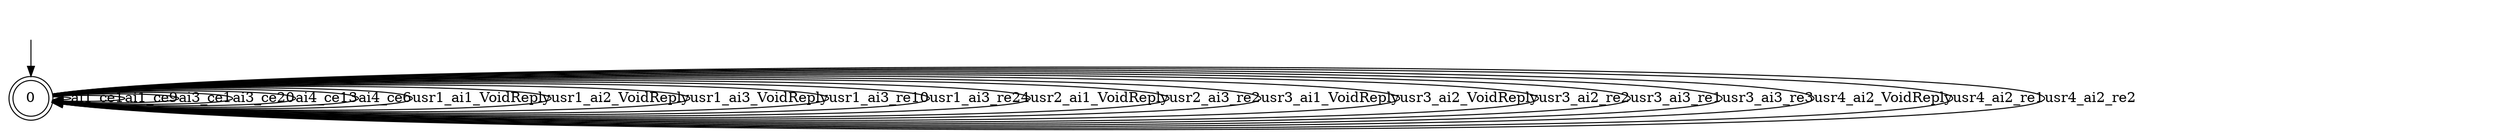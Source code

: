 digraph T {
0 [label="0", shape=doublecircle];
0 -> 0  [label="ai1_ce1"];
0 -> 0  [label="ai1_ce9"];
0 -> 0  [label="ai3_ce1"];
0 -> 0  [label="ai3_ce20"];
0 -> 0  [label="ai4_ce13"];
0 -> 0  [label="ai4_ce6"];
0 -> 0  [label="usr1_ai1_VoidReply"];
0 -> 0  [label="usr1_ai2_VoidReply"];
0 -> 0  [label="usr1_ai3_VoidReply"];
0 -> 0  [label="usr1_ai3_re10"];
0 -> 0  [label="usr1_ai3_re24"];
0 -> 0  [label="usr2_ai1_VoidReply"];
0 -> 0  [label="usr2_ai3_re2"];
0 -> 0  [label="usr3_ai1_VoidReply"];
0 -> 0  [label="usr3_ai2_VoidReply"];
0 -> 0  [label="usr3_ai2_re2"];
0 -> 0  [label="usr3_ai3_re1"];
0 -> 0  [label="usr3_ai3_re3"];
0 -> 0  [label="usr4_ai2_VoidReply"];
0 -> 0  [label="usr4_ai2_re1"];
0 -> 0  [label="usr4_ai2_re2"];
__start0 [label="", shape=none];
__start0 -> 0  [label=""];
}
